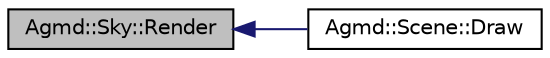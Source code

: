 digraph "Agmd::Sky::Render"
{
  edge [fontname="Helvetica",fontsize="10",labelfontname="Helvetica",labelfontsize="10"];
  node [fontname="Helvetica",fontsize="10",shape=record];
  rankdir="LR";
  Node1 [label="Agmd::Sky::Render",height=0.2,width=0.4,color="black", fillcolor="grey75", style="filled" fontcolor="black"];
  Node1 -> Node2 [dir="back",color="midnightblue",fontsize="10",style="solid",fontname="Helvetica"];
  Node2 [label="Agmd::Scene::Draw",height=0.2,width=0.4,color="black", fillcolor="white", style="filled",URL="$class_agmd_1_1_scene.html#aed14d9598c016243a2d4e4ff2244d2a9"];
}
